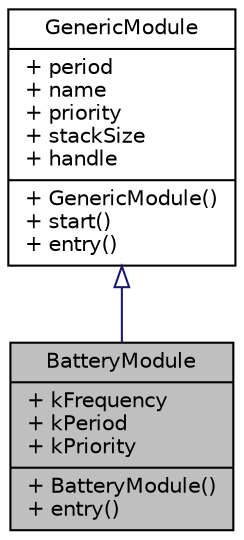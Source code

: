digraph "BatteryModule"
{
  edge [fontname="Helvetica",fontsize="10",labelfontname="Helvetica",labelfontsize="10"];
  node [fontname="Helvetica",fontsize="10",shape=record];
  Node0 [label="{BatteryModule\n|+ kFrequency\l+ kPeriod\l+ kPriority\l|+ BatteryModule()\l+ entry()\l}",height=0.2,width=0.4,color="black", fillcolor="grey75", style="filled", fontcolor="black"];
  Node1 -> Node0 [dir="back",color="midnightblue",fontsize="10",style="solid",arrowtail="onormal",fontname="Helvetica"];
  Node1 [label="{GenericModule\n|+ period\l+ name\l+ priority\l+ stackSize\l+ handle\l|+ GenericModule()\l+ start()\l+ entry()\l}",height=0.2,width=0.4,color="black", fillcolor="white", style="filled",URL="$class_generic_module.html"];
}
